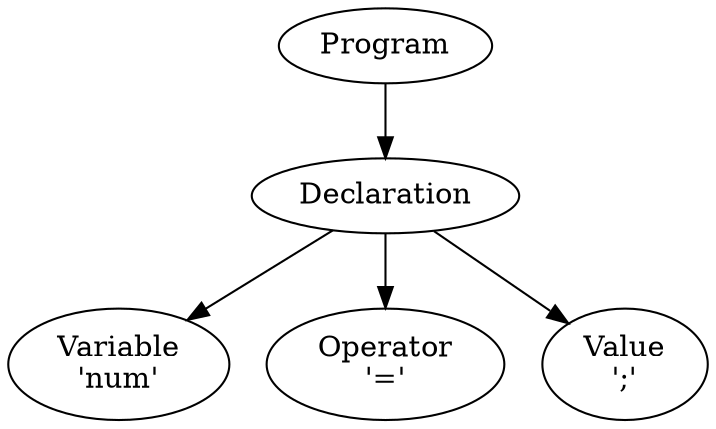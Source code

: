 digraph AbstractSyntaxTree {
    node [shape=ellipse];

    node0 [label="Program"];
    node1 [label="Declaration"];
    node0 -> node1;
    node2 [label="Variable
'num'"];
    node1 -> node2;
    node3 [label="Operator
'='"];
    node1 -> node3;
    node4 [label="Value
';'"];
    node1 -> node4;
}
